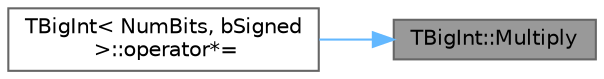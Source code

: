 digraph "TBigInt::Multiply"
{
 // INTERACTIVE_SVG=YES
 // LATEX_PDF_SIZE
  bgcolor="transparent";
  edge [fontname=Helvetica,fontsize=10,labelfontname=Helvetica,labelfontsize=10];
  node [fontname=Helvetica,fontsize=10,shape=box,height=0.2,width=0.4];
  rankdir="RL";
  Node1 [id="Node000001",label="TBigInt::Multiply",height=0.2,width=0.4,color="gray40", fillcolor="grey60", style="filled", fontcolor="black",tooltip="Multiplies two integers."];
  Node1 -> Node2 [id="edge1_Node000001_Node000002",dir="back",color="steelblue1",style="solid",tooltip=" "];
  Node2 [id="Node000002",label="TBigInt\< NumBits, bSigned\l \>::operator*=",height=0.2,width=0.4,color="grey40", fillcolor="white", style="filled",URL="$d1/db0/classTBigInt.html#a8595f51d1e74580584472c431a2fc45d",tooltip=" "];
}
